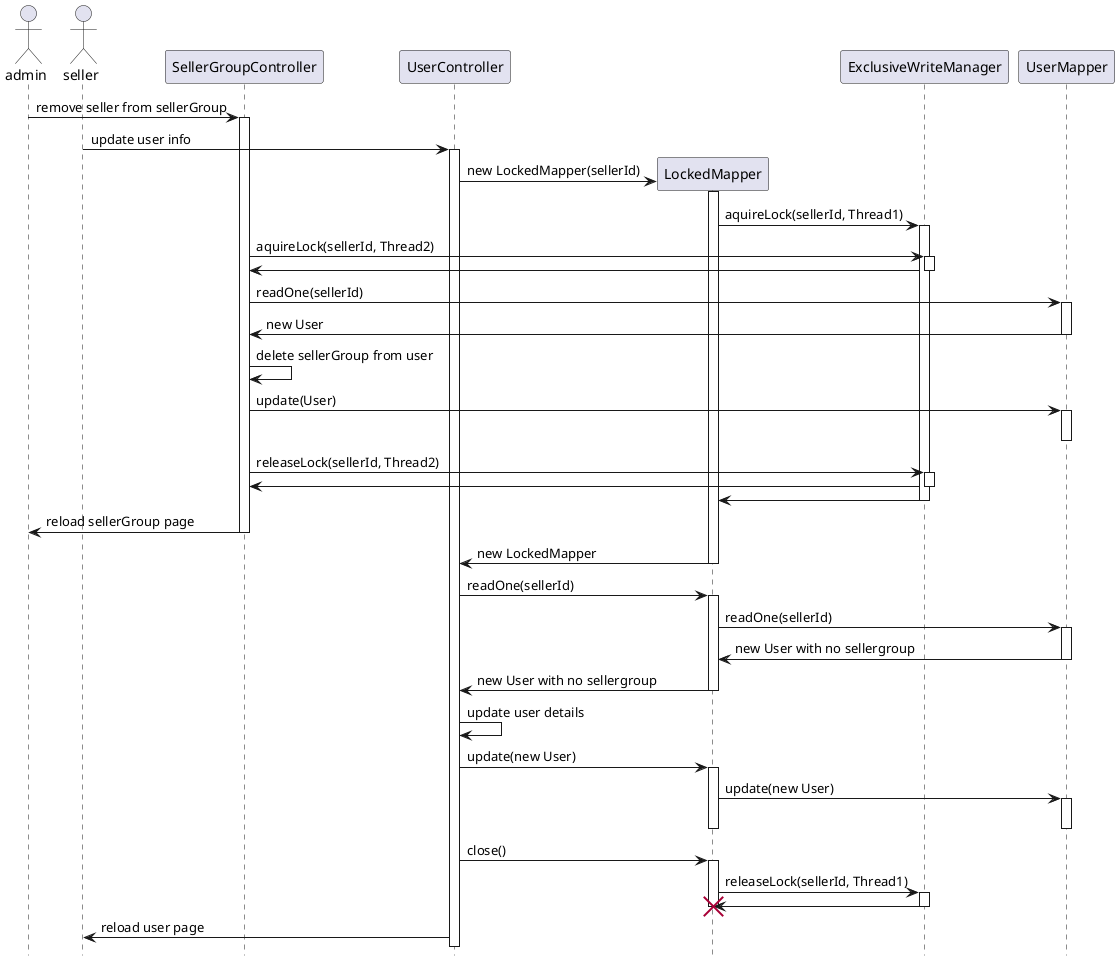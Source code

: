 @startuml implicit lock

hide footbox

actor admin
actor seller

admin -> SellerGroupController : remove seller from sellerGroup
activate SellerGroupController

seller -> UserController : update user info
activate UserController

create LockedMapper
UserController -> LockedMapper : new LockedMapper(sellerId)
activate LockedMapper

LockedMapper -> ExclusiveWriteManager : aquireLock(sellerId, Thread1)
activate ExclusiveWriteManager

SellerGroupController -> ExclusiveWriteManager : aquireLock(sellerId, Thread2)
activate ExclusiveWriteManager

ExclusiveWriteManager -> SellerGroupController
deactivate ExclusiveWriteManager

SellerGroupController -> UserMapper : readOne(sellerId)
activate UserMapper

UserMapper -> SellerGroupController : new User
deactivate UserMapper

SellerGroupController -> SellerGroupController : delete sellerGroup from user

SellerGroupController -> UserMapper : update(User)
activate UserMapper

deactivate UserMapper

SellerGroupController -> ExclusiveWriteManager : releaseLock(sellerId, Thread2)
activate ExclusiveWriteManager

ExclusiveWriteManager -> SellerGroupController
deactivate ExclusiveWriteManager

ExclusiveWriteManager -> LockedMapper
deactivate ExclusiveWriteManager

SellerGroupController -> admin : reload sellerGroup page
deactivate SellerGroupController

LockedMapper -> UserController : new LockedMapper
deactivate LockedMapper

UserController -> LockedMapper : readOne(sellerId)
activate LockedMapper

LockedMapper -> UserMapper : readOne(sellerId)
activate UserMapper

UserMapper -> LockedMapper : new User with no sellergroup
deactivate UserMapper

LockedMapper -> UserController : new User with no sellergroup
deactivate LockedMapper

UserController -> UserController : update user details

UserController -> LockedMapper : update(new User)
activate LockedMapper

LockedMapper -> UserMapper : update(new User)
activate UserMapper

deactivate UserMapper

deactivate LockedMapper

UserController -> LockedMapper : close()
activate LockedMapper

LockedMapper -> ExclusiveWriteManager : releaseLock(sellerId, Thread1)
activate ExclusiveWriteManager

ExclusiveWriteManager -> LockedMapper
deactivate ExclusiveWriteManager

deactivate LockedMapper
destroy LockedMapper

UserController -> seller : reload user page

@enduml